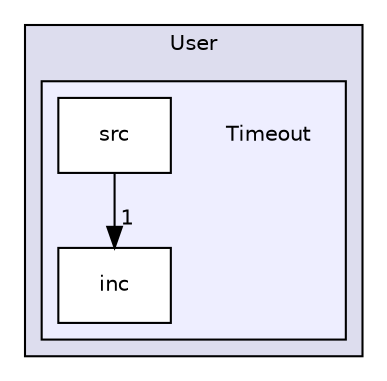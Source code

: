 digraph "Application/User/Timeout" {
  compound=true
  node [ fontsize="10", fontname="Helvetica"];
  edge [ labelfontsize="10", labelfontname="Helvetica"];
  subgraph clusterdir_2a26a320998a2a6a516c041be8ee1b4c {
    graph [ bgcolor="#ddddee", pencolor="black", label="User" fontname="Helvetica", fontsize="10", URL="dir_2a26a320998a2a6a516c041be8ee1b4c.html"]
  subgraph clusterdir_635859043a8165682a1c165323ddc172 {
    graph [ bgcolor="#eeeeff", pencolor="black", label="" URL="dir_635859043a8165682a1c165323ddc172.html"];
    dir_635859043a8165682a1c165323ddc172 [shape=plaintext label="Timeout"];
    dir_1b36fa37b54de7f2f5d1da435fb90108 [shape=box label="inc" color="black" fillcolor="white" style="filled" URL="dir_1b36fa37b54de7f2f5d1da435fb90108.html"];
    dir_14e9b798349b131e178eb37a5dc552dc [shape=box label="src" color="black" fillcolor="white" style="filled" URL="dir_14e9b798349b131e178eb37a5dc552dc.html"];
  }
  }
  dir_14e9b798349b131e178eb37a5dc552dc->dir_1b36fa37b54de7f2f5d1da435fb90108 [headlabel="1", labeldistance=1.5 headhref="dir_000018_000017.html"];
}
